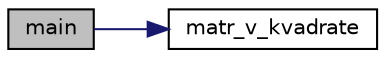 digraph "main"
{
 // LATEX_PDF_SIZE
  edge [fontname="Helvetica",fontsize="10",labelfontname="Helvetica",labelfontsize="10"];
  node [fontname="Helvetica",fontsize="10",shape=record];
  rankdir="LR";
  Node1 [label="main",height=0.2,width=0.4,color="black", fillcolor="grey75", style="filled", fontcolor="black",tooltip="Головна функція."];
  Node1 -> Node2 [color="midnightblue",fontsize="10",style="solid",fontname="Helvetica"];
  Node2 [label="matr_v_kvadrate",height=0.2,width=0.4,color="black", fillcolor="white", style="filled",URL="$main_8c.html#a5f7d7a5c992dd030f954a600e8c859a3",tooltip="@function matr_v_kvadrate"];
}
